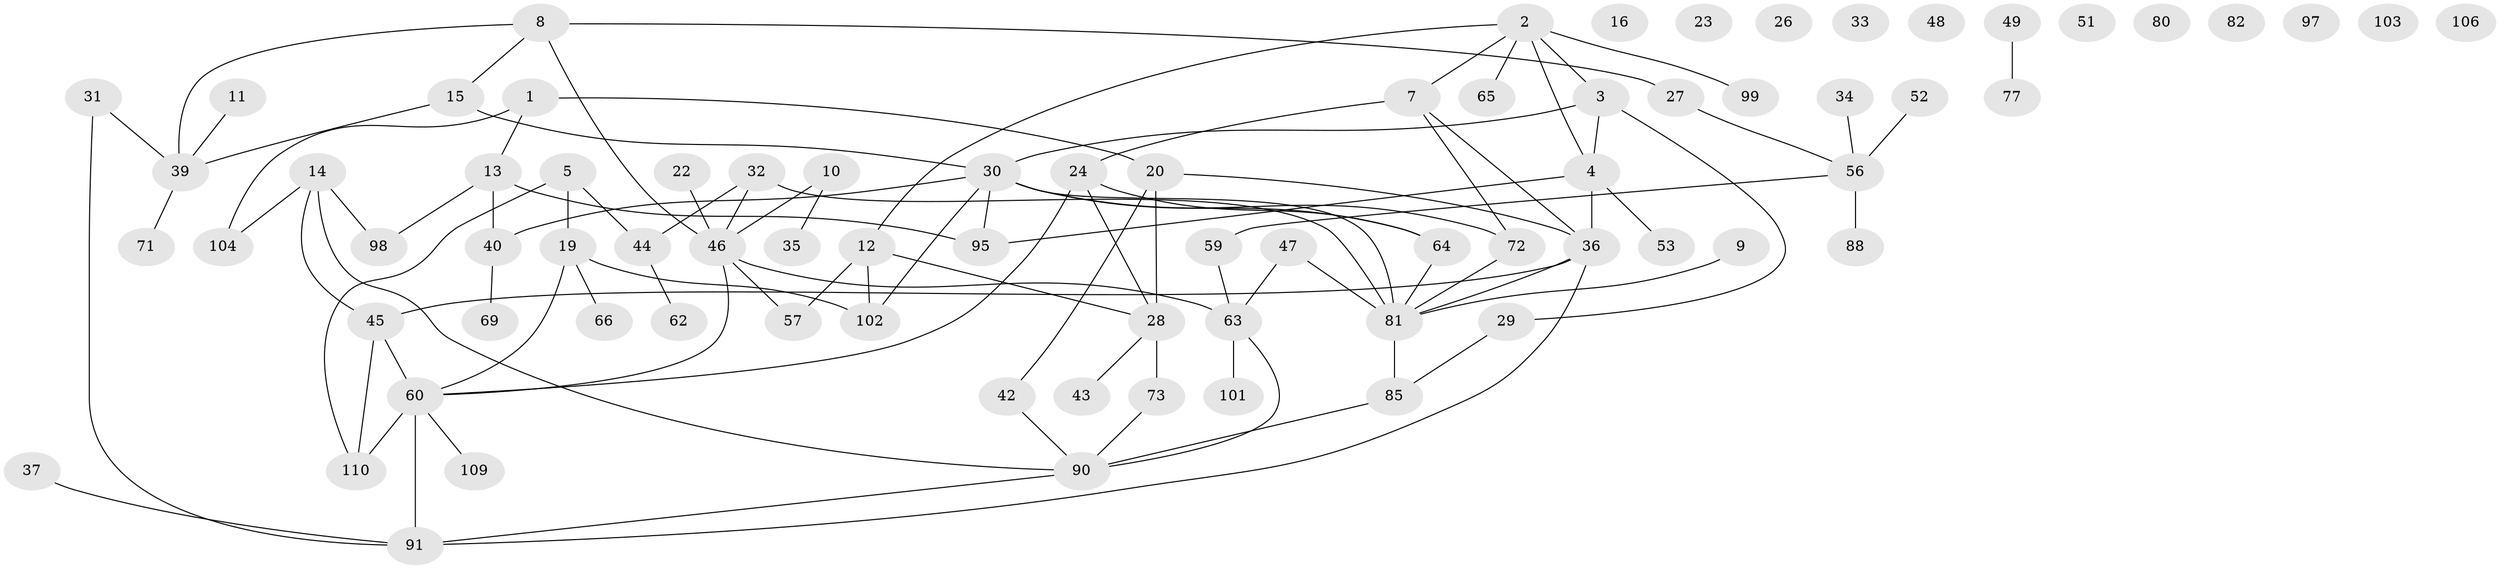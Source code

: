 // Generated by graph-tools (version 1.1) at 2025/23/03/03/25 07:23:27]
// undirected, 77 vertices, 98 edges
graph export_dot {
graph [start="1"]
  node [color=gray90,style=filled];
  1 [super="+18"];
  2 [super="+61"];
  3 [super="+86"];
  4 [super="+6"];
  5 [super="+21"];
  7 [super="+74"];
  8 [super="+50"];
  9;
  10 [super="+17"];
  11;
  12 [super="+25"];
  13 [super="+83"];
  14 [super="+107"];
  15 [super="+68"];
  16;
  19 [super="+94"];
  20 [super="+41"];
  22;
  23;
  24 [super="+75"];
  26;
  27;
  28 [super="+38"];
  29;
  30 [super="+89"];
  31 [super="+58"];
  32;
  33;
  34;
  35;
  36 [super="+55"];
  37;
  39 [super="+111"];
  40 [super="+67"];
  42;
  43;
  44 [super="+92"];
  45 [super="+79"];
  46 [super="+54"];
  47;
  48;
  49;
  51;
  52;
  53 [super="+96"];
  56 [super="+87"];
  57;
  59 [super="+70"];
  60 [super="+84"];
  62;
  63 [super="+78"];
  64;
  65;
  66;
  69;
  71;
  72;
  73 [super="+76"];
  77;
  80;
  81 [super="+93"];
  82 [super="+108"];
  85;
  88;
  90 [super="+105"];
  91;
  95 [super="+100"];
  97;
  98;
  99;
  101;
  102;
  103;
  104;
  106;
  109;
  110;
  1 -- 13;
  1 -- 20;
  1 -- 104;
  2 -- 3;
  2 -- 12;
  2 -- 65;
  2 -- 99;
  2 -- 7;
  2 -- 4;
  3 -- 4;
  3 -- 29;
  3 -- 30;
  4 -- 36;
  4 -- 53;
  4 -- 95;
  5 -- 110;
  5 -- 19;
  5 -- 44;
  7 -- 72;
  7 -- 36;
  7 -- 24;
  8 -- 39;
  8 -- 46;
  8 -- 27;
  8 -- 15;
  9 -- 81;
  10 -- 35;
  10 -- 46 [weight=2];
  11 -- 39;
  12 -- 28;
  12 -- 57;
  12 -- 102;
  13 -- 40;
  13 -- 98;
  13 -- 95;
  14 -- 45;
  14 -- 104;
  14 -- 90;
  14 -- 98;
  15 -- 30;
  15 -- 39;
  19 -- 66;
  19 -- 60;
  19 -- 102;
  20 -- 28;
  20 -- 42;
  20 -- 36;
  22 -- 46;
  24 -- 64;
  24 -- 60;
  24 -- 28;
  27 -- 56;
  28 -- 73;
  28 -- 43;
  29 -- 85;
  30 -- 72;
  30 -- 95;
  30 -- 81;
  30 -- 40;
  30 -- 102;
  30 -- 64;
  31 -- 91;
  31 -- 39;
  32 -- 44;
  32 -- 81 [weight=2];
  32 -- 46;
  34 -- 56;
  36 -- 91;
  36 -- 81;
  36 -- 45;
  37 -- 91;
  39 -- 71;
  40 -- 69;
  42 -- 90;
  44 -- 62;
  45 -- 110;
  45 -- 60;
  46 -- 57;
  46 -- 63;
  46 -- 60;
  47 -- 63;
  47 -- 81;
  49 -- 77;
  52 -- 56;
  56 -- 88;
  56 -- 59;
  59 -- 63;
  60 -- 91;
  60 -- 110;
  60 -- 109;
  63 -- 90;
  63 -- 101;
  64 -- 81;
  72 -- 81;
  73 -- 90;
  81 -- 85;
  85 -- 90;
  90 -- 91;
}
